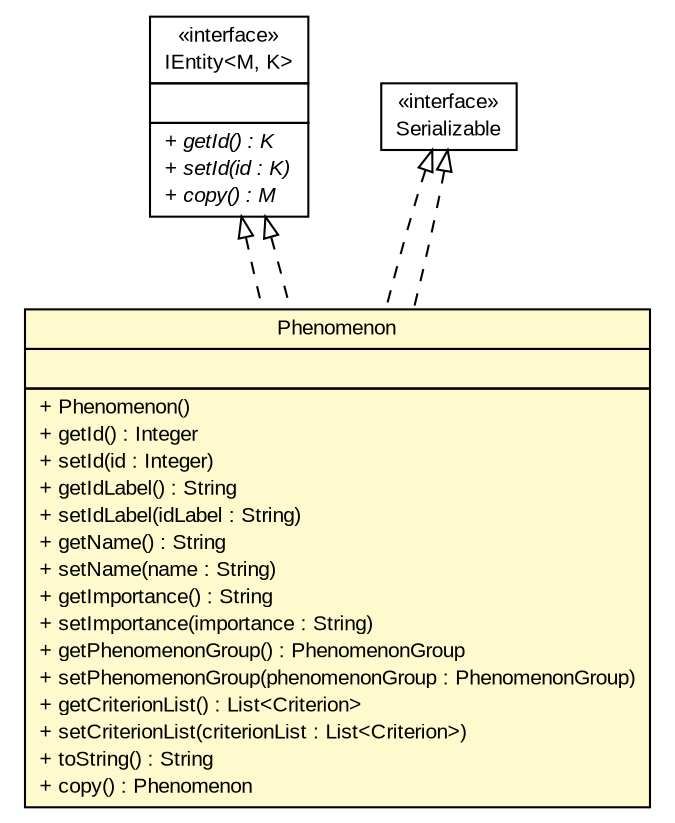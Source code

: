 #!/usr/local/bin/dot
#
# Class diagram 
# Generated by UMLGraph version R5_6-24-gf6e263 (http://www.umlgraph.org/)
#

digraph G {
	edge [fontname="arial",fontsize=10,labelfontname="arial",labelfontsize=10];
	node [fontname="arial",fontsize=10,shape=plaintext];
	nodesep=0.25;
	ranksep=0.5;
	// gov.sandia.cf.model.IEntity<M, K>
	c350199 [label=<<table title="gov.sandia.cf.model.IEntity" border="0" cellborder="1" cellspacing="0" cellpadding="2" port="p" href="./IEntity.html">
		<tr><td><table border="0" cellspacing="0" cellpadding="1">
<tr><td align="center" balign="center"> &#171;interface&#187; </td></tr>
<tr><td align="center" balign="center"> IEntity&lt;M, K&gt; </td></tr>
		</table></td></tr>
		<tr><td><table border="0" cellspacing="0" cellpadding="1">
<tr><td align="left" balign="left">  </td></tr>
		</table></td></tr>
		<tr><td><table border="0" cellspacing="0" cellpadding="1">
<tr><td align="left" balign="left"><font face="arial italic" point-size="10.0"> + getId() : K </font></td></tr>
<tr><td align="left" balign="left"><font face="arial italic" point-size="10.0"> + setId(id : K) </font></td></tr>
<tr><td align="left" balign="left"><font face="arial italic" point-size="10.0"> + copy() : M </font></td></tr>
		</table></td></tr>
		</table>>, URL="./IEntity.html", fontname="arial", fontcolor="black", fontsize=10.0];
	// gov.sandia.cf.model.Phenomenon
	c350250 [label=<<table title="gov.sandia.cf.model.Phenomenon" border="0" cellborder="1" cellspacing="0" cellpadding="2" port="p" bgcolor="lemonChiffon" href="./Phenomenon.html">
		<tr><td><table border="0" cellspacing="0" cellpadding="1">
<tr><td align="center" balign="center"> Phenomenon </td></tr>
		</table></td></tr>
		<tr><td><table border="0" cellspacing="0" cellpadding="1">
<tr><td align="left" balign="left">  </td></tr>
		</table></td></tr>
		<tr><td><table border="0" cellspacing="0" cellpadding="1">
<tr><td align="left" balign="left"> + Phenomenon() </td></tr>
<tr><td align="left" balign="left"> + getId() : Integer </td></tr>
<tr><td align="left" balign="left"> + setId(id : Integer) </td></tr>
<tr><td align="left" balign="left"> + getIdLabel() : String </td></tr>
<tr><td align="left" balign="left"> + setIdLabel(idLabel : String) </td></tr>
<tr><td align="left" balign="left"> + getName() : String </td></tr>
<tr><td align="left" balign="left"> + setName(name : String) </td></tr>
<tr><td align="left" balign="left"> + getImportance() : String </td></tr>
<tr><td align="left" balign="left"> + setImportance(importance : String) </td></tr>
<tr><td align="left" balign="left"> + getPhenomenonGroup() : PhenomenonGroup </td></tr>
<tr><td align="left" balign="left"> + setPhenomenonGroup(phenomenonGroup : PhenomenonGroup) </td></tr>
<tr><td align="left" balign="left"> + getCriterionList() : List&lt;Criterion&gt; </td></tr>
<tr><td align="left" balign="left"> + setCriterionList(criterionList : List&lt;Criterion&gt;) </td></tr>
<tr><td align="left" balign="left"> + toString() : String </td></tr>
<tr><td align="left" balign="left"> + copy() : Phenomenon </td></tr>
		</table></td></tr>
		</table>>, URL="./Phenomenon.html", fontname="arial", fontcolor="black", fontsize=10.0];
	//gov.sandia.cf.model.Phenomenon implements java.io.Serializable
	c350552:p -> c350250:p [dir=back,arrowtail=empty,style=dashed];
	//gov.sandia.cf.model.Phenomenon implements gov.sandia.cf.model.IEntity<M, K>
	c350199:p -> c350250:p [dir=back,arrowtail=empty,style=dashed];
	//gov.sandia.cf.model.Phenomenon implements java.io.Serializable
	c350552:p -> c350250:p [dir=back,arrowtail=empty,style=dashed];
	//gov.sandia.cf.model.Phenomenon implements gov.sandia.cf.model.IEntity<M, K>
	c350199:p -> c350250:p [dir=back,arrowtail=empty,style=dashed];
	// java.io.Serializable
	c350552 [label=<<table title="java.io.Serializable" border="0" cellborder="1" cellspacing="0" cellpadding="2" port="p" href="http://java.sun.com/j2se/1.4.2/docs/api/java/io/Serializable.html">
		<tr><td><table border="0" cellspacing="0" cellpadding="1">
<tr><td align="center" balign="center"> &#171;interface&#187; </td></tr>
<tr><td align="center" balign="center"> Serializable </td></tr>
		</table></td></tr>
		</table>>, URL="http://java.sun.com/j2se/1.4.2/docs/api/java/io/Serializable.html", fontname="arial", fontcolor="black", fontsize=10.0];
}

